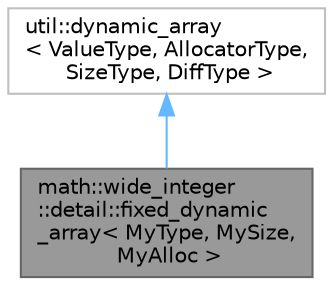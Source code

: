 digraph "math::wide_integer::detail::fixed_dynamic_array&lt; MyType, MySize, MyAlloc &gt;"
{
 // LATEX_PDF_SIZE
  bgcolor="transparent";
  edge [fontname=Helvetica,fontsize=10,labelfontname=Helvetica,labelfontsize=10];
  node [fontname=Helvetica,fontsize=10,shape=box,height=0.2,width=0.4];
  Node1 [label="math::wide_integer\l::detail::fixed_dynamic\l_array\< MyType, MySize,\l MyAlloc \>",height=0.2,width=0.4,color="gray40", fillcolor="grey60", style="filled", fontcolor="black",tooltip=" "];
  Node2 -> Node1 [dir="back",color="steelblue1",style="solid"];
  Node2 [label="util::dynamic_array\l\< ValueType, AllocatorType,\l SizeType, DiffType \>",height=0.2,width=0.4,color="grey75", fillcolor="white", style="filled",URL="$classutil_1_1dynamic__array.html",tooltip=" "];
}

